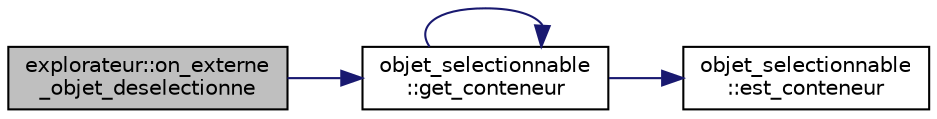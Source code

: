 digraph "explorateur::on_externe_objet_deselectionne"
{
  edge [fontname="Helvetica",fontsize="10",labelfontname="Helvetica",labelfontsize="10"];
  node [fontname="Helvetica",fontsize="10",shape=record];
  rankdir="LR";
  Node990 [label="explorateur::on_externe\l_objet_deselectionne",height=0.2,width=0.4,color="black", fillcolor="grey75", style="filled", fontcolor="black"];
  Node990 -> Node991 [color="midnightblue",fontsize="10",style="solid",fontname="Helvetica"];
  Node991 [label="objet_selectionnable\l::get_conteneur",height=0.2,width=0.4,color="black", fillcolor="white", style="filled",URL="$classobjet__selectionnable.html#ab809d020155b7fec48ff3adbe15c9b65"];
  Node991 -> Node992 [color="midnightblue",fontsize="10",style="solid",fontname="Helvetica"];
  Node992 [label="objet_selectionnable\l::est_conteneur",height=0.2,width=0.4,color="black", fillcolor="white", style="filled",URL="$classobjet__selectionnable.html#a2c6b5b342b5f3a9f48893f793f935e0f"];
  Node991 -> Node991 [color="midnightblue",fontsize="10",style="solid",fontname="Helvetica"];
}
